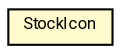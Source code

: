 #!/usr/local/bin/dot
#
# Class diagram 
# Generated by UMLGraph version R5_7_2-60-g0e99a6 (http://www.spinellis.gr/umlgraph/)
#

digraph G {
	graph [fontnames="svg"]
	edge [fontname="Roboto",fontsize=7,labelfontname="Roboto",labelfontsize=7,color="black"];
	node [fontname="Roboto",fontcolor="black",fontsize=8,shape=plaintext,margin=0,width=0,height=0];
	nodesep=0.15;
	ranksep=0.25;
	rankdir=LR;
	// de.lmu.ifi.dbs.elki.gui.icons.StockIcon
	c596951 [label=<<table title="de.lmu.ifi.dbs.elki.gui.icons.StockIcon" border="0" cellborder="1" cellspacing="0" cellpadding="2" bgcolor="LemonChiffon" href="StockIcon.html" target="_parent">
		<tr><td><table border="0" cellspacing="0" cellpadding="1">
		<tr><td align="center" balign="center"> <font face="Roboto">StockIcon</font> </td></tr>
		</table></td></tr>
		</table>>, URL="StockIcon.html"];
}

